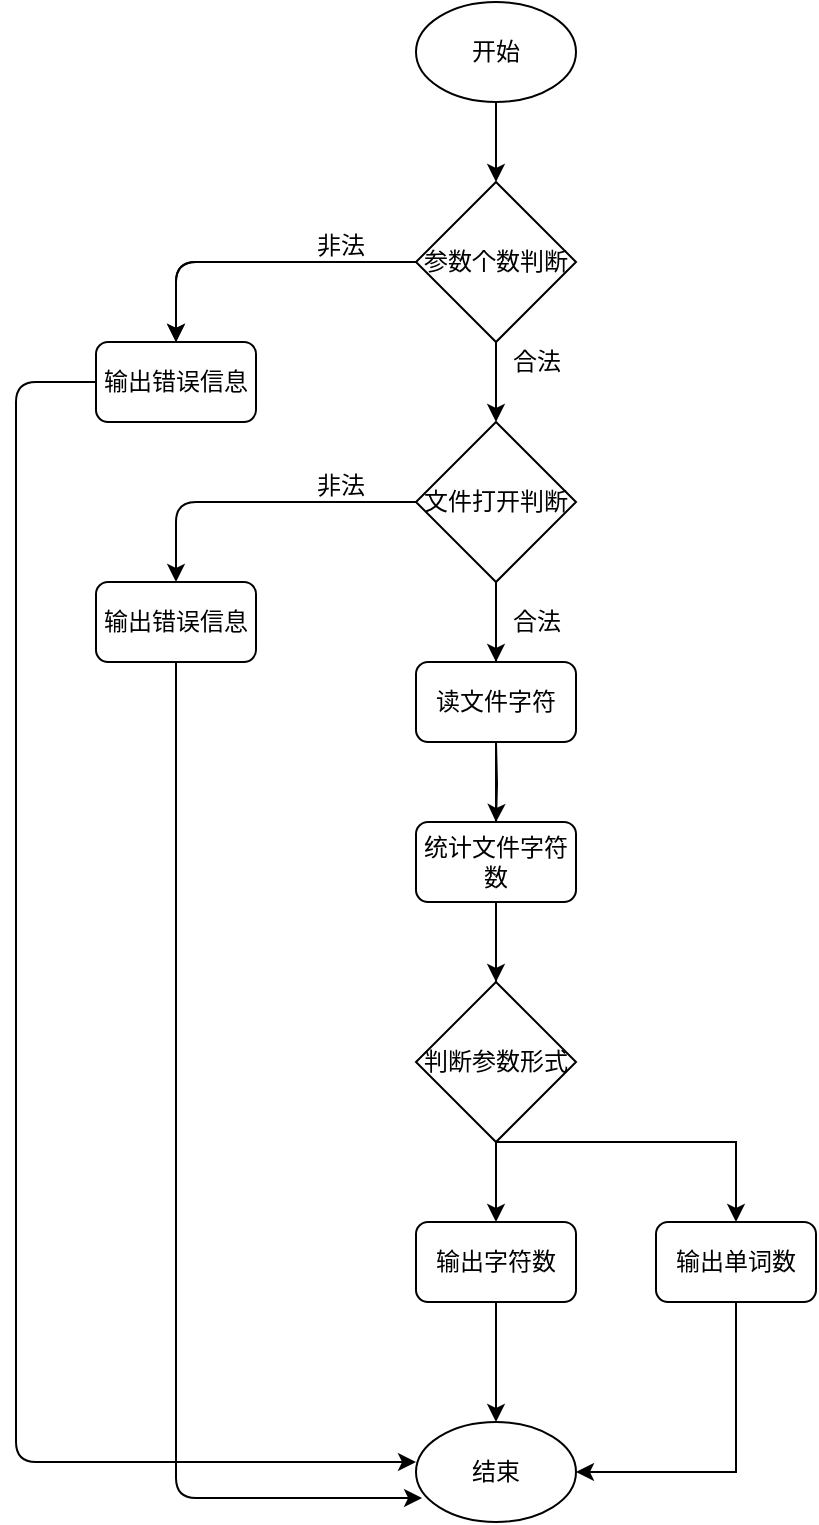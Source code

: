 <mxfile version="13.1.4" type="github"><diagram id="krMQaGIIiik1PDRaIuRG" name="Page-1"><mxGraphModel dx="1038" dy="547" grid="1" gridSize="10" guides="1" tooltips="1" connect="1" arrows="1" fold="1" page="1" pageScale="1" pageWidth="827" pageHeight="1169" math="0" shadow="0"><root><mxCell id="0"/><mxCell id="1" parent="0"/><mxCell id="pYD-LP5IJ38ksdvIs7Pz-7" style="edgeStyle=orthogonalEdgeStyle;rounded=0;orthogonalLoop=1;jettySize=auto;html=1;" edge="1" parent="1" source="pYD-LP5IJ38ksdvIs7Pz-4" target="pYD-LP5IJ38ksdvIs7Pz-6"><mxGeometry relative="1" as="geometry"/></mxCell><mxCell id="pYD-LP5IJ38ksdvIs7Pz-4" value="参数个数判断" style="rhombus;whiteSpace=wrap;html=1;" vertex="1" parent="1"><mxGeometry x="280" y="120" width="80" height="80" as="geometry"/></mxCell><mxCell id="pYD-LP5IJ38ksdvIs7Pz-5" value="" style="endArrow=classic;html=1;exitX=0.5;exitY=1;exitDx=0;exitDy=0;" edge="1" parent="1" target="pYD-LP5IJ38ksdvIs7Pz-4"><mxGeometry width="50" height="50" relative="1" as="geometry"><mxPoint x="320" y="80" as="sourcePoint"/><mxPoint x="440" y="260" as="targetPoint"/></mxGeometry></mxCell><mxCell id="pYD-LP5IJ38ksdvIs7Pz-11" style="edgeStyle=orthogonalEdgeStyle;rounded=0;orthogonalLoop=1;jettySize=auto;html=1;entryX=0.5;entryY=0;entryDx=0;entryDy=0;" edge="1" parent="1" source="pYD-LP5IJ38ksdvIs7Pz-6" target="pYD-LP5IJ38ksdvIs7Pz-10"><mxGeometry relative="1" as="geometry"/></mxCell><mxCell id="pYD-LP5IJ38ksdvIs7Pz-16" style="edgeStyle=orthogonalEdgeStyle;rounded=0;orthogonalLoop=1;jettySize=auto;html=1;" edge="1" parent="1" source="pYD-LP5IJ38ksdvIs7Pz-6" target="pYD-LP5IJ38ksdvIs7Pz-15"><mxGeometry relative="1" as="geometry"/></mxCell><mxCell id="pYD-LP5IJ38ksdvIs7Pz-6" value="文件打开判断" style="rhombus;whiteSpace=wrap;html=1;" vertex="1" parent="1"><mxGeometry x="280" y="240" width="80" height="80" as="geometry"/></mxCell><mxCell id="pYD-LP5IJ38ksdvIs7Pz-8" value="开始" style="ellipse;whiteSpace=wrap;html=1;" vertex="1" parent="1"><mxGeometry x="280" y="30" width="80" height="50" as="geometry"/></mxCell><mxCell id="pYD-LP5IJ38ksdvIs7Pz-9" value="结束" style="ellipse;whiteSpace=wrap;html=1;" vertex="1" parent="1"><mxGeometry x="280" y="740" width="80" height="50" as="geometry"/></mxCell><mxCell id="pYD-LP5IJ38ksdvIs7Pz-10" value="读文件字符" style="rounded=1;whiteSpace=wrap;html=1;" vertex="1" parent="1"><mxGeometry x="280" y="360" width="80" height="40" as="geometry"/></mxCell><mxCell id="pYD-LP5IJ38ksdvIs7Pz-12" style="edgeStyle=orthogonalEdgeStyle;rounded=0;orthogonalLoop=1;jettySize=auto;html=1;entryX=0.5;entryY=0;entryDx=0;entryDy=0;" edge="1" target="pYD-LP5IJ38ksdvIs7Pz-13" parent="1"><mxGeometry relative="1" as="geometry"><mxPoint x="320" y="400" as="sourcePoint"/></mxGeometry></mxCell><mxCell id="pYD-LP5IJ38ksdvIs7Pz-22" style="edgeStyle=orthogonalEdgeStyle;rounded=0;orthogonalLoop=1;jettySize=auto;html=1;entryX=0.5;entryY=0;entryDx=0;entryDy=0;" edge="1" parent="1" source="pYD-LP5IJ38ksdvIs7Pz-13" target="pYD-LP5IJ38ksdvIs7Pz-20"><mxGeometry relative="1" as="geometry"><mxPoint x="320" y="630" as="targetPoint"/></mxGeometry></mxCell><mxCell id="pYD-LP5IJ38ksdvIs7Pz-13" value="统计文件字符数" style="rounded=1;whiteSpace=wrap;html=1;" vertex="1" parent="1"><mxGeometry x="280" y="440" width="80" height="40" as="geometry"/></mxCell><mxCell id="pYD-LP5IJ38ksdvIs7Pz-23" style="edgeStyle=orthogonalEdgeStyle;rounded=0;orthogonalLoop=1;jettySize=auto;html=1;exitX=0.5;exitY=1;exitDx=0;exitDy=0;entryX=0.5;entryY=0;entryDx=0;entryDy=0;" edge="1" parent="1" source="pYD-LP5IJ38ksdvIs7Pz-15" target="pYD-LP5IJ38ksdvIs7Pz-21"><mxGeometry relative="1" as="geometry"><Array as="points"><mxPoint x="440" y="600"/></Array></mxGeometry></mxCell><mxCell id="pYD-LP5IJ38ksdvIs7Pz-15" value="判断参数形式" style="rhombus;whiteSpace=wrap;html=1;" vertex="1" parent="1"><mxGeometry x="280" y="520" width="80" height="80" as="geometry"/></mxCell><mxCell id="pYD-LP5IJ38ksdvIs7Pz-24" style="edgeStyle=orthogonalEdgeStyle;rounded=0;orthogonalLoop=1;jettySize=auto;html=1;entryX=0.5;entryY=0;entryDx=0;entryDy=0;" edge="1" parent="1" source="pYD-LP5IJ38ksdvIs7Pz-20" target="pYD-LP5IJ38ksdvIs7Pz-9"><mxGeometry relative="1" as="geometry"/></mxCell><mxCell id="pYD-LP5IJ38ksdvIs7Pz-20" value="输出字符数" style="rounded=1;whiteSpace=wrap;html=1;" vertex="1" parent="1"><mxGeometry x="280" y="640" width="80" height="40" as="geometry"/></mxCell><mxCell id="pYD-LP5IJ38ksdvIs7Pz-21" value="输出单词数" style="rounded=1;whiteSpace=wrap;html=1;" vertex="1" parent="1"><mxGeometry x="400" y="640" width="80" height="40" as="geometry"/></mxCell><mxCell id="pYD-LP5IJ38ksdvIs7Pz-25" style="edgeStyle=orthogonalEdgeStyle;rounded=0;orthogonalLoop=1;jettySize=auto;html=1;exitX=0.5;exitY=1;exitDx=0;exitDy=0;entryX=1;entryY=0.5;entryDx=0;entryDy=0;" edge="1" parent="1" source="pYD-LP5IJ38ksdvIs7Pz-21" target="pYD-LP5IJ38ksdvIs7Pz-9"><mxGeometry relative="1" as="geometry"><mxPoint x="450" y="680" as="sourcePoint"/><mxPoint x="390" y="770" as="targetPoint"/><Array as="points"><mxPoint x="440" y="765"/></Array></mxGeometry></mxCell><mxCell id="pYD-LP5IJ38ksdvIs7Pz-26" value="合法" style="text;html=1;align=center;verticalAlign=middle;resizable=0;points=[];autosize=1;" vertex="1" parent="1"><mxGeometry x="320" y="200" width="40" height="20" as="geometry"/></mxCell><mxCell id="pYD-LP5IJ38ksdvIs7Pz-27" value="输出错误信息" style="rounded=1;whiteSpace=wrap;html=1;" vertex="1" parent="1"><mxGeometry x="120" y="200" width="80" height="40" as="geometry"/></mxCell><mxCell id="pYD-LP5IJ38ksdvIs7Pz-28" value="" style="endArrow=classic;html=1;exitX=0;exitY=0.5;exitDx=0;exitDy=0;entryX=0.5;entryY=0;entryDx=0;entryDy=0;" edge="1" parent="1" source="pYD-LP5IJ38ksdvIs7Pz-4" target="pYD-LP5IJ38ksdvIs7Pz-27"><mxGeometry width="50" height="50" relative="1" as="geometry"><mxPoint x="450" y="290" as="sourcePoint"/><mxPoint x="500" y="240" as="targetPoint"/><Array as="points"><mxPoint x="160" y="160"/></Array></mxGeometry></mxCell><mxCell id="pYD-LP5IJ38ksdvIs7Pz-29" value="非法" style="text;html=1;align=center;verticalAlign=middle;resizable=0;points=[];autosize=1;" vertex="1" parent="1"><mxGeometry x="222" y="142" width="40" height="20" as="geometry"/></mxCell><mxCell id="pYD-LP5IJ38ksdvIs7Pz-31" value="合法" style="text;html=1;align=center;verticalAlign=middle;resizable=0;points=[];autosize=1;" vertex="1" parent="1"><mxGeometry x="320" y="330" width="40" height="20" as="geometry"/></mxCell><mxCell id="pYD-LP5IJ38ksdvIs7Pz-32" value="输出错误信息" style="rounded=1;whiteSpace=wrap;html=1;" vertex="1" parent="1"><mxGeometry x="120" y="320" width="80" height="40" as="geometry"/></mxCell><mxCell id="pYD-LP5IJ38ksdvIs7Pz-33" value="非法" style="text;html=1;align=center;verticalAlign=middle;resizable=0;points=[];autosize=1;" vertex="1" parent="1"><mxGeometry x="222" y="262" width="40" height="20" as="geometry"/></mxCell><mxCell id="pYD-LP5IJ38ksdvIs7Pz-34" value="" style="endArrow=classic;html=1;exitX=0;exitY=0.5;exitDx=0;exitDy=0;entryX=0.5;entryY=0;entryDx=0;entryDy=0;" edge="1" parent="1" source="pYD-LP5IJ38ksdvIs7Pz-4" target="pYD-LP5IJ38ksdvIs7Pz-27"><mxGeometry width="50" height="50" relative="1" as="geometry"><mxPoint x="280" y="160" as="sourcePoint"/><mxPoint x="160" y="200" as="targetPoint"/><Array as="points"><mxPoint x="210" y="160"/><mxPoint x="190" y="160"/><mxPoint x="160" y="160"/></Array></mxGeometry></mxCell><mxCell id="pYD-LP5IJ38ksdvIs7Pz-35" value="" style="endArrow=classic;html=1;exitX=0;exitY=0.5;exitDx=0;exitDy=0;entryX=0.5;entryY=0;entryDx=0;entryDy=0;" edge="1" parent="1" source="pYD-LP5IJ38ksdvIs7Pz-6" target="pYD-LP5IJ38ksdvIs7Pz-32"><mxGeometry width="50" height="50" relative="1" as="geometry"><mxPoint x="330" y="340" as="sourcePoint"/><mxPoint x="380" y="290" as="targetPoint"/><Array as="points"><mxPoint x="160" y="280"/></Array></mxGeometry></mxCell><mxCell id="pYD-LP5IJ38ksdvIs7Pz-36" value="" style="endArrow=classic;html=1;exitX=0;exitY=0.5;exitDx=0;exitDy=0;entryX=0;entryY=0.4;entryDx=0;entryDy=0;entryPerimeter=0;" edge="1" parent="1" source="pYD-LP5IJ38ksdvIs7Pz-27" target="pYD-LP5IJ38ksdvIs7Pz-9"><mxGeometry width="50" height="50" relative="1" as="geometry"><mxPoint x="330" y="510" as="sourcePoint"/><mxPoint x="380" y="460" as="targetPoint"/><Array as="points"><mxPoint x="80" y="220"/><mxPoint x="80" y="760"/></Array></mxGeometry></mxCell><mxCell id="pYD-LP5IJ38ksdvIs7Pz-37" value="" style="endArrow=classic;html=1;exitX=0.5;exitY=1;exitDx=0;exitDy=0;entryX=0.038;entryY=0.76;entryDx=0;entryDy=0;entryPerimeter=0;" edge="1" parent="1" source="pYD-LP5IJ38ksdvIs7Pz-32" target="pYD-LP5IJ38ksdvIs7Pz-9"><mxGeometry width="50" height="50" relative="1" as="geometry"><mxPoint x="330" y="450" as="sourcePoint"/><mxPoint x="380" y="400" as="targetPoint"/><Array as="points"><mxPoint x="160" y="778"/></Array></mxGeometry></mxCell></root></mxGraphModel></diagram></mxfile>